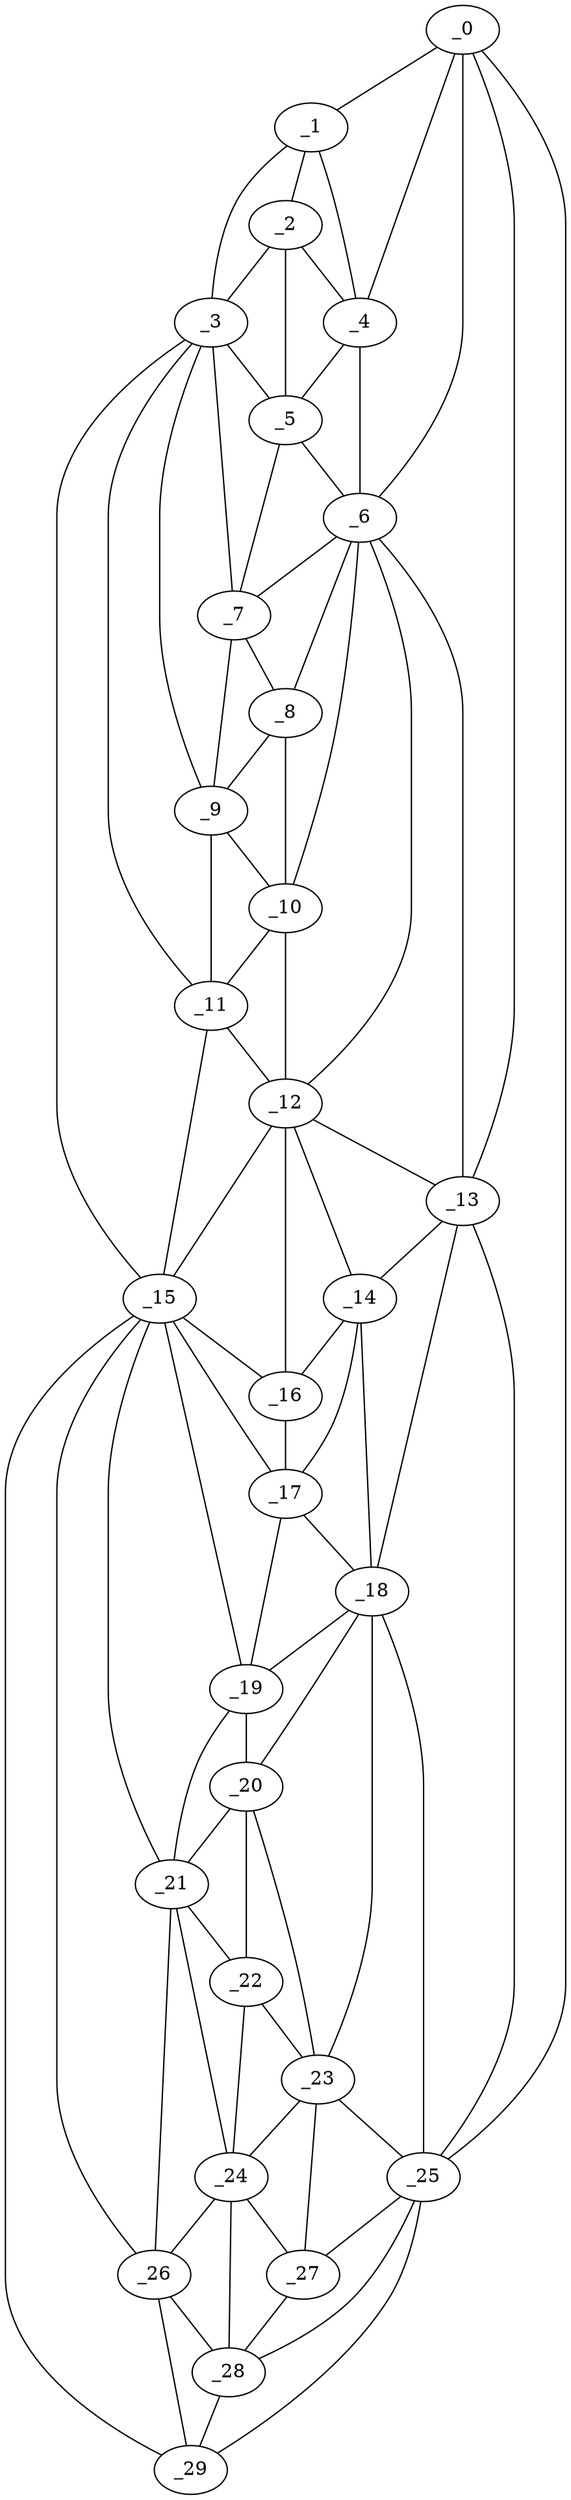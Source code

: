 graph "obj54__195.gxl" {
	_0	 [x=8,
		y=99];
	_1	 [x=9,
		y=38];
	_0 -- _1	 [valence=1];
	_4	 [x=27,
		y=35];
	_0 -- _4	 [valence=2];
	_6	 [x=32,
		y=35];
	_0 -- _6	 [valence=1];
	_13	 [x=60,
		y=104];
	_0 -- _13	 [valence=1];
	_25	 [x=109,
		y=109];
	_0 -- _25	 [valence=1];
	_2	 [x=21,
		y=34];
	_1 -- _2	 [valence=2];
	_3	 [x=24,
		y=19];
	_1 -- _3	 [valence=1];
	_1 -- _4	 [valence=1];
	_2 -- _3	 [valence=1];
	_2 -- _4	 [valence=1];
	_5	 [x=30,
		y=28];
	_2 -- _5	 [valence=2];
	_3 -- _5	 [valence=1];
	_7	 [x=37,
		y=29];
	_3 -- _7	 [valence=2];
	_9	 [x=46,
		y=22];
	_3 -- _9	 [valence=2];
	_11	 [x=55,
		y=22];
	_3 -- _11	 [valence=2];
	_15	 [x=69,
		y=22];
	_3 -- _15	 [valence=1];
	_4 -- _5	 [valence=2];
	_4 -- _6	 [valence=1];
	_5 -- _6	 [valence=2];
	_5 -- _7	 [valence=2];
	_6 -- _7	 [valence=2];
	_8	 [x=42,
		y=29];
	_6 -- _8	 [valence=1];
	_10	 [x=52,
		y=32];
	_6 -- _10	 [valence=2];
	_12	 [x=60,
		y=35];
	_6 -- _12	 [valence=1];
	_6 -- _13	 [valence=2];
	_7 -- _8	 [valence=2];
	_7 -- _9	 [valence=1];
	_8 -- _9	 [valence=1];
	_8 -- _10	 [valence=2];
	_9 -- _10	 [valence=1];
	_9 -- _11	 [valence=2];
	_10 -- _11	 [valence=2];
	_10 -- _12	 [valence=2];
	_11 -- _12	 [valence=1];
	_11 -- _15	 [valence=2];
	_12 -- _13	 [valence=1];
	_14	 [x=68,
		y=38];
	_12 -- _14	 [valence=2];
	_12 -- _15	 [valence=2];
	_16	 [x=71,
		y=32];
	_12 -- _16	 [valence=2];
	_13 -- _14	 [valence=2];
	_18	 [x=82,
		y=43];
	_13 -- _18	 [valence=2];
	_13 -- _25	 [valence=2];
	_14 -- _16	 [valence=1];
	_17	 [x=78,
		y=34];
	_14 -- _17	 [valence=1];
	_14 -- _18	 [valence=1];
	_15 -- _16	 [valence=1];
	_15 -- _17	 [valence=2];
	_19	 [x=84,
		y=33];
	_15 -- _19	 [valence=2];
	_21	 [x=95,
		y=34];
	_15 -- _21	 [valence=2];
	_26	 [x=114,
		y=29];
	_15 -- _26	 [valence=1];
	_29	 [x=125,
		y=27];
	_15 -- _29	 [valence=1];
	_16 -- _17	 [valence=2];
	_17 -- _18	 [valence=2];
	_17 -- _19	 [valence=2];
	_18 -- _19	 [valence=2];
	_20	 [x=94,
		y=41];
	_18 -- _20	 [valence=2];
	_23	 [x=105,
		y=45];
	_18 -- _23	 [valence=1];
	_18 -- _25	 [valence=1];
	_19 -- _20	 [valence=2];
	_19 -- _21	 [valence=1];
	_20 -- _21	 [valence=2];
	_22	 [x=98,
		y=38];
	_20 -- _22	 [valence=1];
	_20 -- _23	 [valence=2];
	_21 -- _22	 [valence=2];
	_24	 [x=107,
		y=34];
	_21 -- _24	 [valence=1];
	_21 -- _26	 [valence=2];
	_22 -- _23	 [valence=2];
	_22 -- _24	 [valence=1];
	_23 -- _24	 [valence=2];
	_23 -- _25	 [valence=2];
	_27	 [x=114,
		y=49];
	_23 -- _27	 [valence=1];
	_24 -- _26	 [valence=2];
	_24 -- _27	 [valence=1];
	_28	 [x=122,
		y=41];
	_24 -- _28	 [valence=1];
	_25 -- _27	 [valence=2];
	_25 -- _28	 [valence=1];
	_25 -- _29	 [valence=1];
	_26 -- _28	 [valence=2];
	_26 -- _29	 [valence=2];
	_27 -- _28	 [valence=2];
	_28 -- _29	 [valence=1];
}
